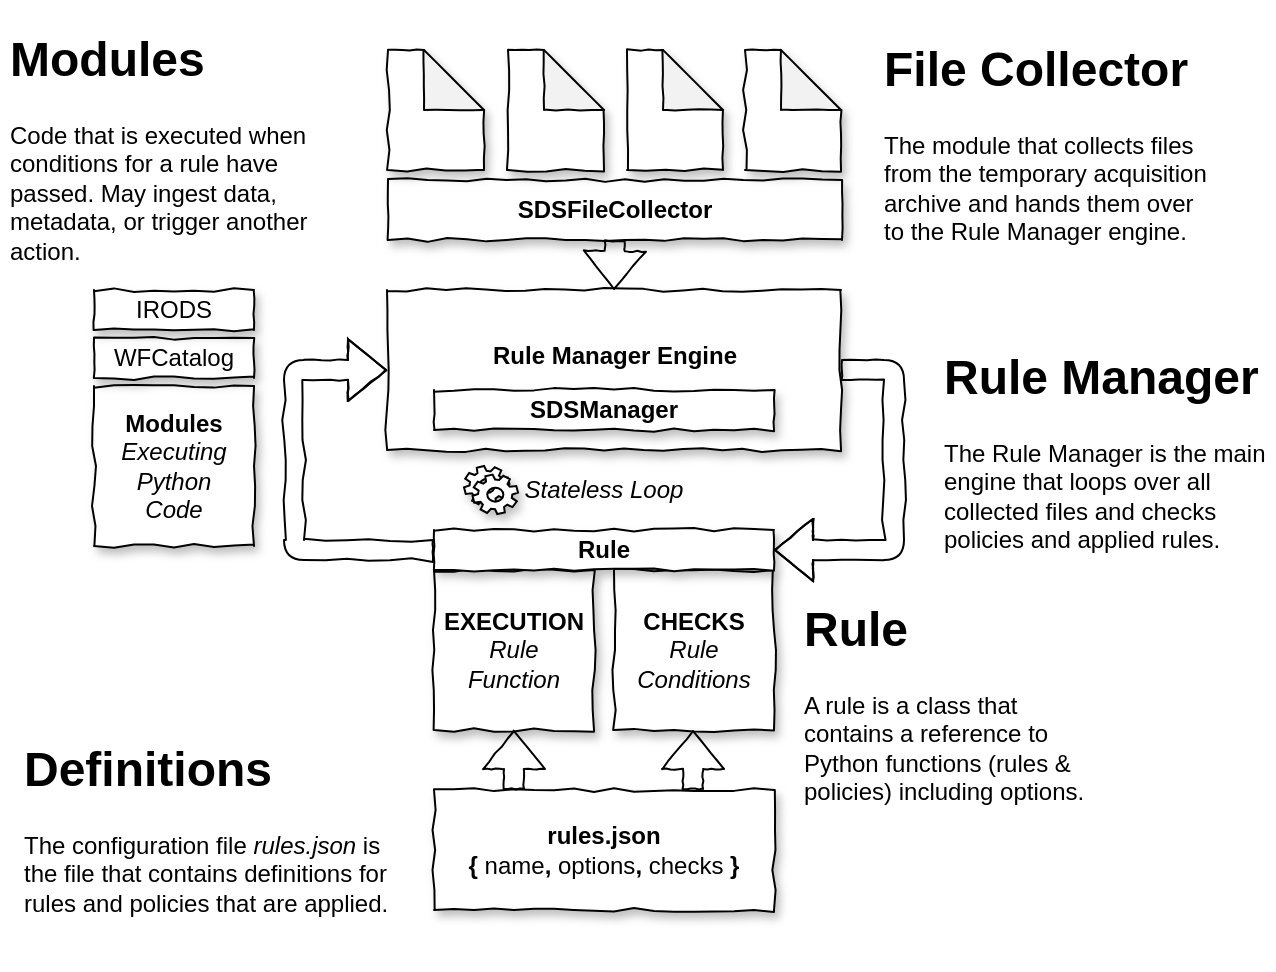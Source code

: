 <mxfile version="10.6.0" type="device"><diagram id="HzkDtuvcUoznuSr56zKe" name="Page-1"><mxGraphModel dx="961" dy="505" grid="1" gridSize="10" guides="1" tooltips="1" connect="1" arrows="1" fold="1" page="1" pageScale="1" pageWidth="850" pageHeight="1100" math="0" shadow="0"><root><mxCell id="0"/><mxCell id="1" parent="0"/><mxCell id="R-cswJFrMeqihejhH-Pj-11" value="&lt;div&gt;&lt;b&gt;Rule Manager Engine&lt;br&gt;&lt;/b&gt;&lt;/div&gt;&lt;div&gt;&lt;b&gt;&lt;br&gt;&lt;/b&gt;&lt;/div&gt;" style="rounded=0;whiteSpace=wrap;html=1;comic=1;shadow=1;" parent="1" vertex="1"><mxGeometry x="206.5" y="220" width="227" height="80" as="geometry"/></mxCell><mxCell id="R-cswJFrMeqihejhH-Pj-1" value="&lt;div&gt;&lt;b&gt;EXECUTION&lt;/b&gt;&lt;/div&gt;&lt;div&gt;&lt;i&gt;Rule &lt;/i&gt;&lt;br&gt;&lt;/div&gt;&lt;div&gt;&lt;i&gt;Function&lt;/i&gt;&lt;br&gt;&lt;/div&gt;" style="whiteSpace=wrap;html=1;aspect=fixed;comic=1;shadow=1;" parent="1" vertex="1"><mxGeometry x="230" y="360" width="80" height="80" as="geometry"/></mxCell><mxCell id="R-cswJFrMeqihejhH-Pj-2" value="&lt;div&gt;&lt;b&gt;CHECKS&lt;/b&gt;&lt;/div&gt;&lt;i&gt;Rule Conditions&lt;/i&gt;" style="whiteSpace=wrap;html=1;aspect=fixed;comic=1;shadow=1;" parent="1" vertex="1"><mxGeometry x="320" y="360" width="80" height="80" as="geometry"/></mxCell><mxCell id="R-cswJFrMeqihejhH-Pj-3" value="&lt;div&gt;&lt;b&gt;rules.json&lt;/b&gt;&lt;/div&gt;&lt;div&gt;&lt;b&gt;{ &lt;/b&gt;name&lt;b&gt;, &lt;/b&gt;options&lt;b&gt;, &lt;/b&gt;checks&lt;b&gt; }&lt;br&gt;&lt;/b&gt;&lt;/div&gt;" style="rounded=0;whiteSpace=wrap;html=1;comic=1;shadow=1;" parent="1" vertex="1"><mxGeometry x="230" y="470" width="170" height="60" as="geometry"/></mxCell><mxCell id="R-cswJFrMeqihejhH-Pj-7" value="" style="shape=flexArrow;endArrow=classic;html=1;comic=1;shadow=0;" parent="1" edge="1"><mxGeometry width="50" height="50" relative="1" as="geometry"><mxPoint x="270" y="470" as="sourcePoint"/><mxPoint x="270" y="440" as="targetPoint"/></mxGeometry></mxCell><mxCell id="R-cswJFrMeqihejhH-Pj-8" value="" style="shape=flexArrow;endArrow=classic;html=1;comic=1;shadow=0;" parent="1" edge="1"><mxGeometry width="50" height="50" relative="1" as="geometry"><mxPoint x="359.5" y="470" as="sourcePoint"/><mxPoint x="359.5" y="440" as="targetPoint"/></mxGeometry></mxCell><mxCell id="R-cswJFrMeqihejhH-Pj-9" value="&lt;div&gt;&lt;b&gt;SDSManager&lt;/b&gt;&lt;/div&gt;" style="rounded=0;whiteSpace=wrap;html=1;comic=1;shadow=1;" parent="1" vertex="1"><mxGeometry x="230" y="270" width="170" height="20" as="geometry"/></mxCell><mxCell id="R-cswJFrMeqihejhH-Pj-10" value="&lt;h1&gt;Definitions&lt;/h1&gt;&lt;p&gt;The configuration file &lt;i&gt;rules.json&lt;/i&gt; is the file that contains definitions for rules and policies that are applied.&lt;br&gt;&lt;/p&gt;" style="text;html=1;strokeColor=none;fillColor=none;spacing=5;spacingTop=-20;whiteSpace=wrap;overflow=hidden;rounded=0;" parent="1" vertex="1"><mxGeometry x="20" y="440" width="200" height="120" as="geometry"/></mxCell><mxCell id="R-cswJFrMeqihejhH-Pj-12" value="&lt;b&gt;Rule&lt;/b&gt;" style="rounded=0;whiteSpace=wrap;html=1;comic=1;shadow=1;" parent="1" vertex="1"><mxGeometry x="230" y="340" width="170" height="20" as="geometry"/></mxCell><mxCell id="R-cswJFrMeqihejhH-Pj-13" value="" style="shape=flexArrow;endArrow=classic;html=1;exitX=1;exitY=0.5;exitDx=0;exitDy=0;comic=1;" parent="1" source="R-cswJFrMeqihejhH-Pj-11" target="R-cswJFrMeqihejhH-Pj-12" edge="1"><mxGeometry width="50" height="50" relative="1" as="geometry"><mxPoint x="424.5" y="390" as="sourcePoint"/><mxPoint x="474.5" y="340" as="targetPoint"/><Array as="points"><mxPoint x="460" y="260"/><mxPoint x="460" y="350"/></Array></mxGeometry></mxCell><mxCell id="R-cswJFrMeqihejhH-Pj-14" value="" style="shape=flexArrow;endArrow=classic;html=1;entryX=0;entryY=0.5;entryDx=0;entryDy=0;exitX=0;exitY=0.5;exitDx=0;exitDy=0;shadow=0;comic=1;" parent="1" source="R-cswJFrMeqihejhH-Pj-12" target="R-cswJFrMeqihejhH-Pj-11" edge="1"><mxGeometry width="50" height="50" relative="1" as="geometry"><mxPoint x="190.143" y="340" as="sourcePoint"/><mxPoint x="223.286" y="250.286" as="targetPoint"/><Array as="points"><mxPoint x="160" y="350"/><mxPoint x="160" y="260"/></Array></mxGeometry></mxCell><mxCell id="R-cswJFrMeqihejhH-Pj-15" value="&lt;h1&gt;Rule&lt;/h1&gt;&lt;p&gt;A rule is a class that contains a reference to Python functions (rules &amp;amp; policies) including options.&lt;br&gt;&lt;/p&gt;" style="text;html=1;strokeColor=none;fillColor=none;spacing=5;spacingTop=-20;whiteSpace=wrap;overflow=hidden;rounded=0;" parent="1" vertex="1"><mxGeometry x="409.5" y="370" width="160" height="120" as="geometry"/></mxCell><mxCell id="R-cswJFrMeqihejhH-Pj-16" value="&lt;h1&gt;Rule Manager&lt;br&gt;&lt;/h1&gt;&lt;p&gt;The Rule Manager is the main engine that loops over all collected files and checks policies and applied rules.&lt;br&gt;&lt;/p&gt;" style="text;html=1;strokeColor=none;fillColor=none;spacing=5;spacingTop=-20;whiteSpace=wrap;overflow=hidden;rounded=0;comic=0;shadow=0;" parent="1" vertex="1"><mxGeometry x="480" y="244" width="170" height="120" as="geometry"/></mxCell><mxCell id="R-cswJFrMeqihejhH-Pj-17" value="&lt;b&gt;SDSFileCollector&lt;/b&gt;" style="rounded=0;whiteSpace=wrap;html=1;glass=0;comic=1;shadow=1;" parent="1" vertex="1"><mxGeometry x="207" y="165" width="227" height="30" as="geometry"/></mxCell><mxCell id="R-cswJFrMeqihejhH-Pj-18" value="" style="shape=note;whiteSpace=wrap;html=1;backgroundOutline=1;darkOpacity=0.05;comic=1;shadow=1;" parent="1" vertex="1"><mxGeometry x="207" y="100" width="48" height="60" as="geometry"/></mxCell><mxCell id="R-cswJFrMeqihejhH-Pj-19" value="&lt;h1&gt;File Collector&lt;br&gt;&lt;/h1&gt;&lt;p&gt;The module that collects files from the temporary acquisition archive and hands them over to the Rule Manager engine.&lt;br&gt;&lt;/p&gt;" style="text;html=1;strokeColor=none;fillColor=none;spacing=5;spacingTop=-20;whiteSpace=wrap;overflow=hidden;rounded=0;" parent="1" vertex="1"><mxGeometry x="450" y="90" width="174" height="120" as="geometry"/></mxCell><mxCell id="R-cswJFrMeqihejhH-Pj-21" value="" style="shape=note;whiteSpace=wrap;html=1;backgroundOutline=1;darkOpacity=0.05;comic=1;shadow=1;" parent="1" vertex="1"><mxGeometry x="267" y="100" width="48" height="60" as="geometry"/></mxCell><mxCell id="R-cswJFrMeqihejhH-Pj-22" value="" style="shape=note;whiteSpace=wrap;html=1;backgroundOutline=1;darkOpacity=0.05;comic=1;shadow=1;" parent="1" vertex="1"><mxGeometry x="385.5" y="100" width="48" height="60" as="geometry"/></mxCell><mxCell id="R-cswJFrMeqihejhH-Pj-23" value="" style="shape=note;whiteSpace=wrap;html=1;backgroundOutline=1;darkOpacity=0.05;comic=1;shadow=1;" parent="1" vertex="1"><mxGeometry x="326.5" y="100" width="48" height="60" as="geometry"/></mxCell><mxCell id="R-cswJFrMeqihejhH-Pj-24" value="" style="shape=flexArrow;endArrow=classic;html=1;shadow=0;exitX=0.5;exitY=1;exitDx=0;exitDy=0;entryX=0.5;entryY=0;entryDx=0;entryDy=0;comic=1;" parent="1" source="R-cswJFrMeqihejhH-Pj-17" target="R-cswJFrMeqihejhH-Pj-11" edge="1"><mxGeometry width="50" height="50" relative="1" as="geometry"><mxPoint x="310" y="220" as="sourcePoint"/><mxPoint x="360" y="170" as="targetPoint"/></mxGeometry></mxCell><mxCell id="R-cswJFrMeqihejhH-Pj-25" value="&lt;i&gt;Stateless Loop&lt;/i&gt;" style="text;html=1;strokeColor=none;fillColor=none;align=center;verticalAlign=middle;whiteSpace=wrap;rounded=0;" parent="1" vertex="1"><mxGeometry x="245" y="310" width="140" height="20" as="geometry"/></mxCell><mxCell id="R-cswJFrMeqihejhH-Pj-30" value="" style="shape=mxgraph.bpmn.service_task;html=1;outlineConnect=0;shadow=1;" parent="1" vertex="1"><mxGeometry x="245" y="308" width="27" height="24" as="geometry"/></mxCell><mxCell id="R-cswJFrMeqihejhH-Pj-31" value="&lt;div&gt;&lt;b&gt;Modules&lt;/b&gt;&lt;br&gt;&lt;/div&gt;&lt;div&gt;&lt;i&gt;Executing Python&lt;/i&gt;&lt;br&gt;&lt;/div&gt;&lt;div&gt;&lt;i&gt;Code&lt;/i&gt;&lt;b&gt;&lt;br&gt;&lt;/b&gt;&lt;/div&gt;" style="whiteSpace=wrap;html=1;aspect=fixed;glass=0;rounded=0;comic=1;shadow=1;" parent="1" vertex="1"><mxGeometry x="60" y="268" width="80" height="80" as="geometry"/></mxCell><mxCell id="i9qfpko5Z_a-yTZn0Yoc-3" value="WFCatalog" style="rounded=0;whiteSpace=wrap;html=1;shadow=1;comic=1;" vertex="1" parent="1"><mxGeometry x="60" y="244" width="80" height="20" as="geometry"/></mxCell><mxCell id="i9qfpko5Z_a-yTZn0Yoc-5" value="IRODS" style="rounded=0;whiteSpace=wrap;html=1;shadow=1;comic=1;" vertex="1" parent="1"><mxGeometry x="60" y="220" width="80" height="20" as="geometry"/></mxCell><mxCell id="i9qfpko5Z_a-yTZn0Yoc-8" value="&lt;h1&gt;Modules&lt;br&gt;&lt;/h1&gt;&lt;p&gt;Code that is executed when conditions for a rule have passed. May ingest data, metadata, or trigger another action.&lt;br&gt;&lt;/p&gt;" style="text;html=1;strokeColor=none;fillColor=none;spacing=5;spacingTop=-20;whiteSpace=wrap;overflow=hidden;rounded=0;" vertex="1" parent="1"><mxGeometry x="13" y="85" width="174" height="120" as="geometry"/></mxCell></root></mxGraphModel></diagram></mxfile>